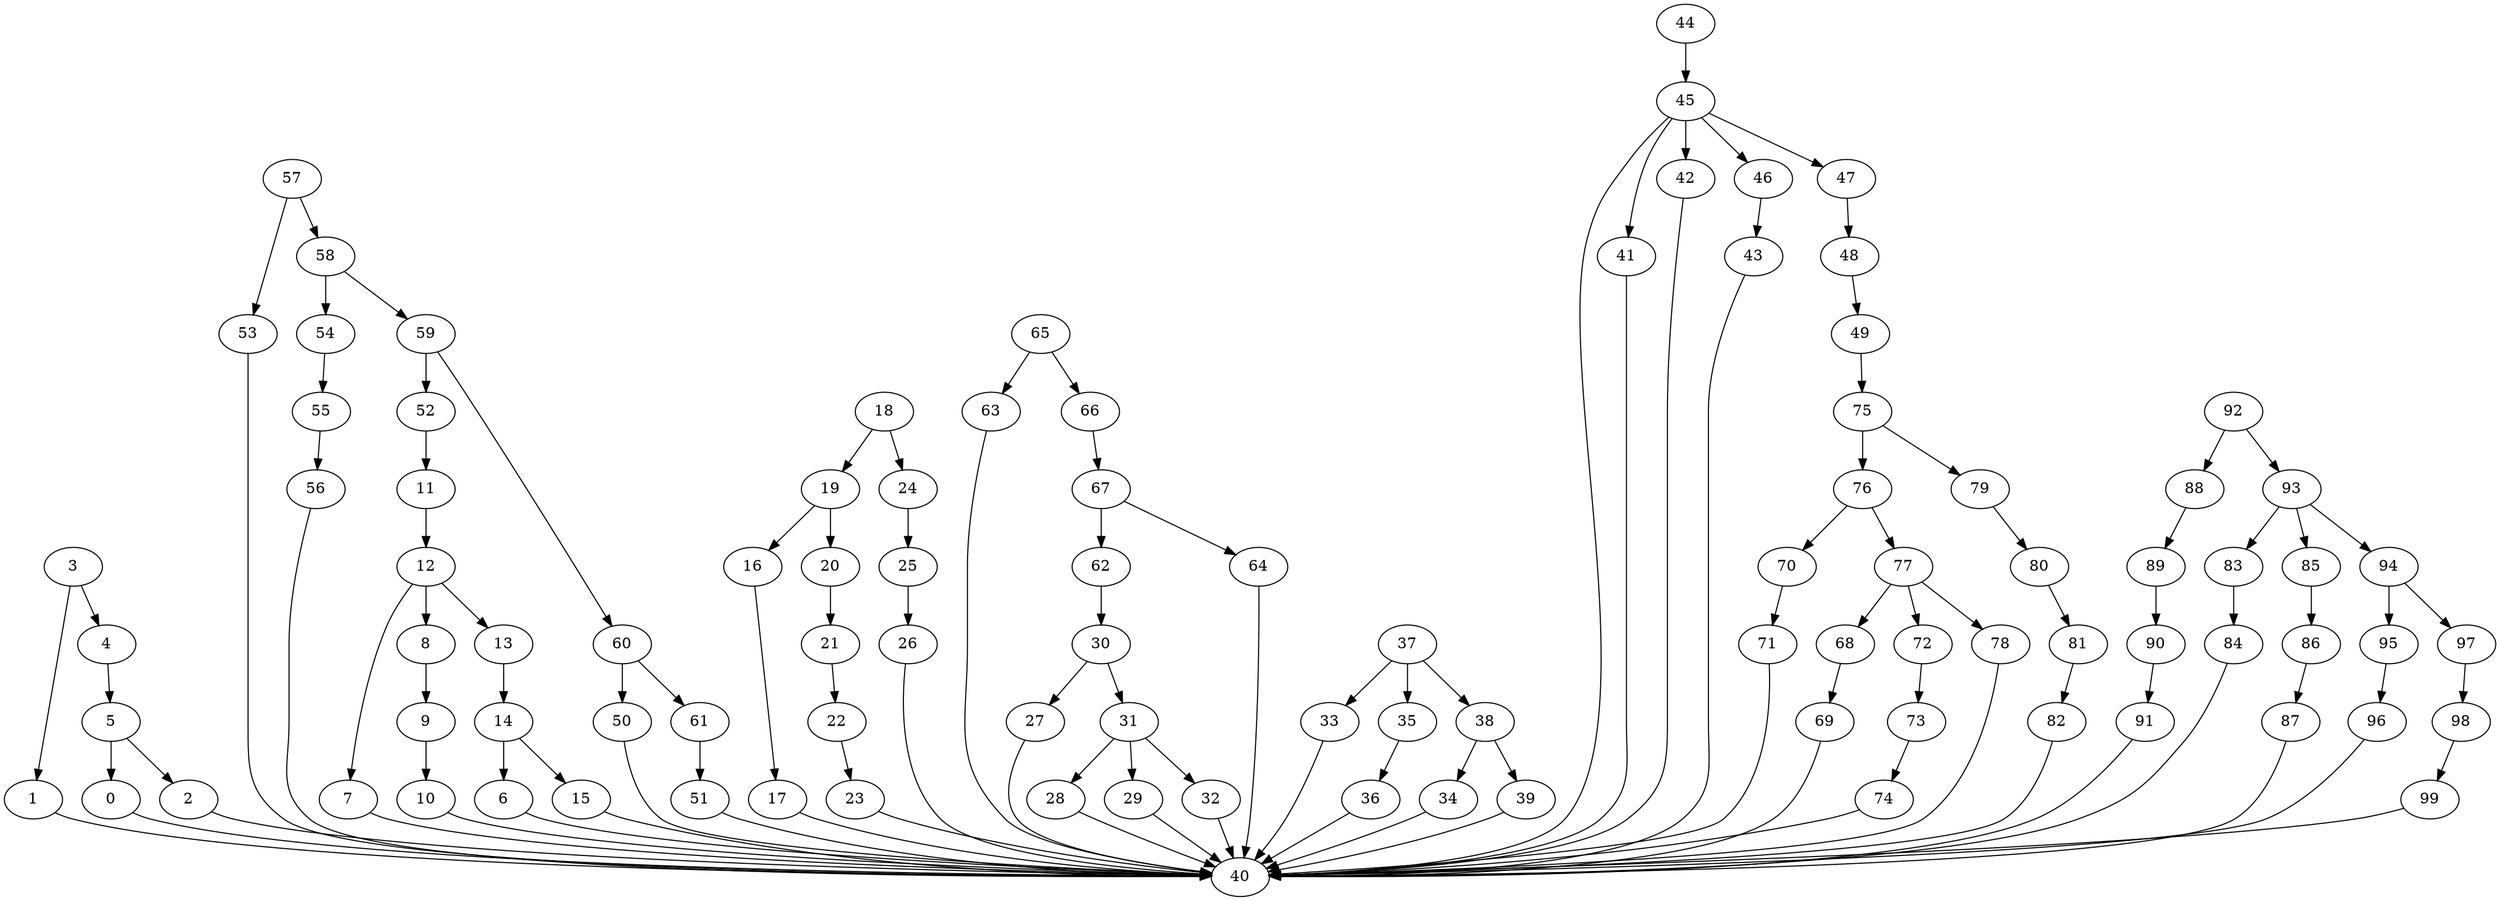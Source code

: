 strict digraph  {
0 [exec=188];
1 [exec=190];
2 [exec=171];
3 [exec=151];
4 [exec=88];
5 [exec=109];
6 [exec=90];
7 [exec=60];
8 [exec=127];
9 [exec=57];
10 [exec=118];
11 [exec=171];
12 [exec=149];
13 [exec=159];
14 [exec=151];
15 [exec=197];
16 [exec=105];
17 [exec=116];
18 [exec=161];
19 [exec=127];
20 [exec=157];
21 [exec=179];
22 [exec=148];
23 [exec=196];
24 [exec=139];
25 [exec=186];
26 [exec=199];
27 [exec=173];
28 [exec=72];
29 [exec=138];
30 [exec=67];
31 [exec=155];
32 [exec=88];
33 [exec=146];
34 [exec=200];
35 [exec=134];
36 [exec=191];
37 [exec=121];
38 [exec=179];
39 [exec=110];
40 [exec=100];
41 [exec=154];
42 [exec=124];
43 [exec=117];
44 [exec=89];
45 [exec=60];
46 [exec=136];
47 [exec=130];
48 [exec=142];
49 [exec=85];
50 [exec=179];
51 [exec=119];
52 [exec=160];
53 [exec=110];
54 [exec=127];
55 [exec=161];
56 [exec=116];
57 [exec=183];
58 [exec=127];
59 [exec=190];
60 [exec=136];
61 [exec=52];
62 [exec=169];
63 [exec=140];
64 [exec=140];
65 [exec=121];
66 [exec=175];
67 [exec=55];
68 [exec=166];
69 [exec=126];
70 [exec=131];
71 [exec=95];
72 [exec=143];
73 [exec=97];
74 [exec=130];
75 [exec=144];
76 [exec=117];
77 [exec=126];
78 [exec=146];
79 [exec=76];
80 [exec=56];
81 [exec=195];
82 [exec=83];
83 [exec=161];
84 [exec=74];
85 [exec=76];
86 [exec=132];
87 [exec=135];
88 [exec=107];
89 [exec=162];
90 [exec=93];
91 [exec=70];
92 [exec=136];
93 [exec=105];
94 [exec=195];
95 [exec=165];
96 [exec=119];
97 [exec=107];
98 [exec=80];
99 [exec=58];
0 -> 40  [comm=8];
1 -> 40  [comm=6];
2 -> 40  [comm=7];
3 -> 4  [comm=20];
3 -> 1  [comm=6];
4 -> 5  [comm=7];
5 -> 0  [comm=20];
5 -> 2  [comm=15];
6 -> 40  [comm=10];
7 -> 40  [comm=15];
8 -> 9  [comm=7];
9 -> 10  [comm=16];
10 -> 40  [comm=17];
11 -> 12  [comm=17];
12 -> 13  [comm=14];
12 -> 7  [comm=16];
12 -> 8  [comm=13];
13 -> 14  [comm=11];
14 -> 15  [comm=15];
14 -> 6  [comm=18];
15 -> 40  [comm=8];
16 -> 17  [comm=9];
17 -> 40  [comm=5];
18 -> 19  [comm=17];
18 -> 24  [comm=7];
19 -> 20  [comm=10];
19 -> 16  [comm=6];
20 -> 21  [comm=16];
21 -> 22  [comm=19];
22 -> 23  [comm=17];
23 -> 40  [comm=6];
24 -> 25  [comm=18];
25 -> 26  [comm=6];
26 -> 40  [comm=16];
27 -> 40  [comm=20];
28 -> 40  [comm=15];
29 -> 40  [comm=18];
30 -> 31  [comm=18];
30 -> 27  [comm=19];
31 -> 32  [comm=5];
31 -> 28  [comm=12];
31 -> 29  [comm=11];
32 -> 40  [comm=13];
33 -> 40  [comm=7];
34 -> 40  [comm=18];
35 -> 36  [comm=12];
36 -> 40  [comm=18];
37 -> 38  [comm=9];
37 -> 33  [comm=5];
37 -> 35  [comm=15];
38 -> 39  [comm=16];
38 -> 34  [comm=13];
39 -> 40  [comm=8];
41 -> 40  [comm=19];
42 -> 40  [comm=8];
43 -> 40  [comm=17];
44 -> 45  [comm=8];
45 -> 46  [comm=15];
45 -> 40  [comm=8];
45 -> 41  [comm=5];
45 -> 42  [comm=20];
45 -> 47  [comm=9];
46 -> 43  [comm=12];
47 -> 48  [comm=17];
48 -> 49  [comm=6];
49 -> 75  [comm=7];
50 -> 40  [comm=8];
51 -> 40  [comm=17];
52 -> 11  [comm=10];
53 -> 40  [comm=5];
54 -> 55  [comm=15];
55 -> 56  [comm=8];
56 -> 40  [comm=5];
57 -> 58  [comm=8];
57 -> 53  [comm=20];
58 -> 59  [comm=14];
58 -> 54  [comm=14];
59 -> 60  [comm=7];
59 -> 52  [comm=6];
60 -> 61  [comm=12];
60 -> 50  [comm=8];
61 -> 51  [comm=8];
62 -> 30  [comm=6];
63 -> 40  [comm=15];
64 -> 40  [comm=10];
65 -> 66  [comm=7];
65 -> 63  [comm=12];
66 -> 67  [comm=10];
67 -> 62  [comm=12];
67 -> 64  [comm=19];
68 -> 69  [comm=17];
69 -> 40  [comm=13];
70 -> 71  [comm=16];
71 -> 40  [comm=17];
72 -> 73  [comm=16];
73 -> 74  [comm=18];
74 -> 40  [comm=7];
75 -> 76  [comm=17];
75 -> 79  [comm=12];
76 -> 77  [comm=18];
76 -> 70  [comm=10];
77 -> 78  [comm=18];
77 -> 68  [comm=20];
77 -> 72  [comm=9];
78 -> 40  [comm=17];
79 -> 80  [comm=9];
80 -> 81  [comm=10];
81 -> 82  [comm=8];
82 -> 40  [comm=20];
83 -> 84  [comm=20];
84 -> 40  [comm=19];
85 -> 86  [comm=10];
86 -> 87  [comm=9];
87 -> 40  [comm=13];
88 -> 89  [comm=11];
89 -> 90  [comm=9];
90 -> 91  [comm=15];
91 -> 40  [comm=12];
92 -> 93  [comm=14];
92 -> 88  [comm=18];
93 -> 94  [comm=13];
93 -> 83  [comm=11];
93 -> 85  [comm=14];
94 -> 95  [comm=5];
94 -> 97  [comm=13];
95 -> 96  [comm=20];
96 -> 40  [comm=17];
97 -> 98  [comm=11];
98 -> 99  [comm=10];
99 -> 40  [comm=16];
}
